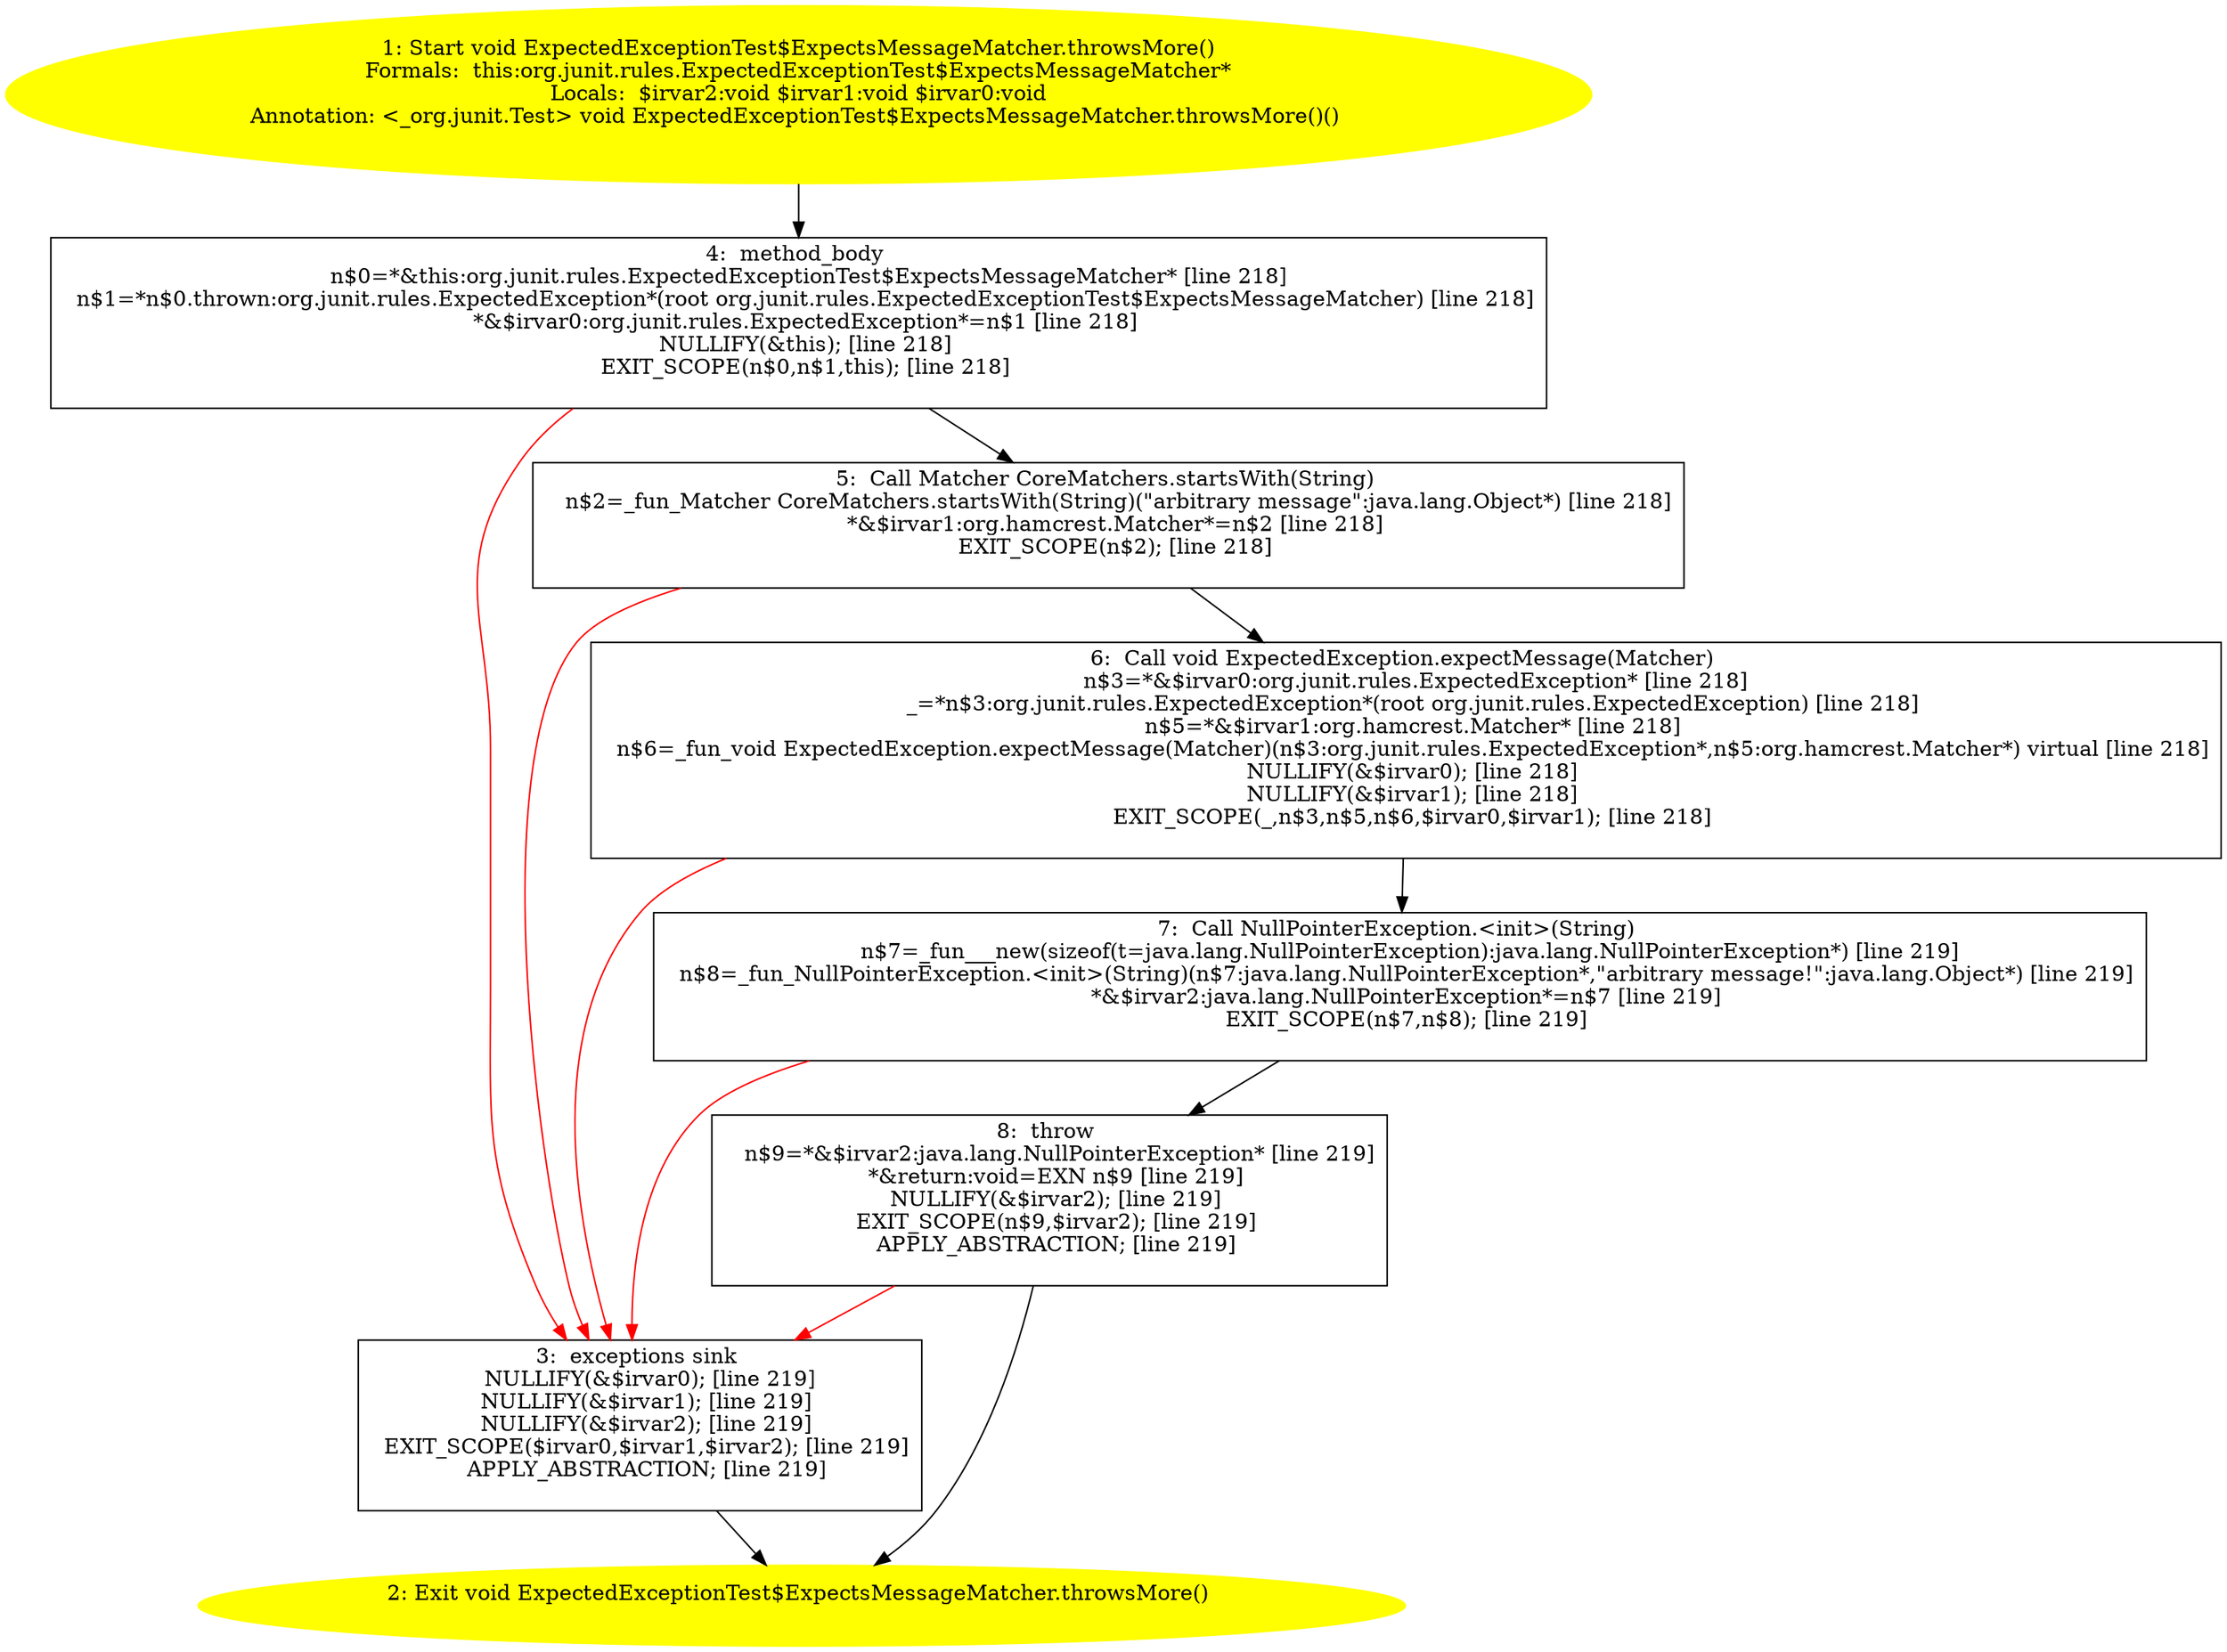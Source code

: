 /* @generated */
digraph cfg {
"org.junit.rules.ExpectedExceptionTest$ExpectsMessageMatcher.throwsMore():void.4da97bd46f2d0349b311767961a76595_1" [label="1: Start void ExpectedExceptionTest$ExpectsMessageMatcher.throwsMore()\nFormals:  this:org.junit.rules.ExpectedExceptionTest$ExpectsMessageMatcher*\nLocals:  $irvar2:void $irvar1:void $irvar0:void\nAnnotation: <_org.junit.Test> void ExpectedExceptionTest$ExpectsMessageMatcher.throwsMore()() \n  " color=yellow style=filled]
	

	 "org.junit.rules.ExpectedExceptionTest$ExpectsMessageMatcher.throwsMore():void.4da97bd46f2d0349b311767961a76595_1" -> "org.junit.rules.ExpectedExceptionTest$ExpectsMessageMatcher.throwsMore():void.4da97bd46f2d0349b311767961a76595_4" ;
"org.junit.rules.ExpectedExceptionTest$ExpectsMessageMatcher.throwsMore():void.4da97bd46f2d0349b311767961a76595_2" [label="2: Exit void ExpectedExceptionTest$ExpectsMessageMatcher.throwsMore() \n  " color=yellow style=filled]
	

"org.junit.rules.ExpectedExceptionTest$ExpectsMessageMatcher.throwsMore():void.4da97bd46f2d0349b311767961a76595_3" [label="3:  exceptions sink \n   NULLIFY(&$irvar0); [line 219]\n  NULLIFY(&$irvar1); [line 219]\n  NULLIFY(&$irvar2); [line 219]\n  EXIT_SCOPE($irvar0,$irvar1,$irvar2); [line 219]\n  APPLY_ABSTRACTION; [line 219]\n " shape="box"]
	

	 "org.junit.rules.ExpectedExceptionTest$ExpectsMessageMatcher.throwsMore():void.4da97bd46f2d0349b311767961a76595_3" -> "org.junit.rules.ExpectedExceptionTest$ExpectsMessageMatcher.throwsMore():void.4da97bd46f2d0349b311767961a76595_2" ;
"org.junit.rules.ExpectedExceptionTest$ExpectsMessageMatcher.throwsMore():void.4da97bd46f2d0349b311767961a76595_4" [label="4:  method_body \n   n$0=*&this:org.junit.rules.ExpectedExceptionTest$ExpectsMessageMatcher* [line 218]\n  n$1=*n$0.thrown:org.junit.rules.ExpectedException*(root org.junit.rules.ExpectedExceptionTest$ExpectsMessageMatcher) [line 218]\n  *&$irvar0:org.junit.rules.ExpectedException*=n$1 [line 218]\n  NULLIFY(&this); [line 218]\n  EXIT_SCOPE(n$0,n$1,this); [line 218]\n " shape="box"]
	

	 "org.junit.rules.ExpectedExceptionTest$ExpectsMessageMatcher.throwsMore():void.4da97bd46f2d0349b311767961a76595_4" -> "org.junit.rules.ExpectedExceptionTest$ExpectsMessageMatcher.throwsMore():void.4da97bd46f2d0349b311767961a76595_5" ;
	 "org.junit.rules.ExpectedExceptionTest$ExpectsMessageMatcher.throwsMore():void.4da97bd46f2d0349b311767961a76595_4" -> "org.junit.rules.ExpectedExceptionTest$ExpectsMessageMatcher.throwsMore():void.4da97bd46f2d0349b311767961a76595_3" [color="red" ];
"org.junit.rules.ExpectedExceptionTest$ExpectsMessageMatcher.throwsMore():void.4da97bd46f2d0349b311767961a76595_5" [label="5:  Call Matcher CoreMatchers.startsWith(String) \n   n$2=_fun_Matcher CoreMatchers.startsWith(String)(\"arbitrary message\":java.lang.Object*) [line 218]\n  *&$irvar1:org.hamcrest.Matcher*=n$2 [line 218]\n  EXIT_SCOPE(n$2); [line 218]\n " shape="box"]
	

	 "org.junit.rules.ExpectedExceptionTest$ExpectsMessageMatcher.throwsMore():void.4da97bd46f2d0349b311767961a76595_5" -> "org.junit.rules.ExpectedExceptionTest$ExpectsMessageMatcher.throwsMore():void.4da97bd46f2d0349b311767961a76595_6" ;
	 "org.junit.rules.ExpectedExceptionTest$ExpectsMessageMatcher.throwsMore():void.4da97bd46f2d0349b311767961a76595_5" -> "org.junit.rules.ExpectedExceptionTest$ExpectsMessageMatcher.throwsMore():void.4da97bd46f2d0349b311767961a76595_3" [color="red" ];
"org.junit.rules.ExpectedExceptionTest$ExpectsMessageMatcher.throwsMore():void.4da97bd46f2d0349b311767961a76595_6" [label="6:  Call void ExpectedException.expectMessage(Matcher) \n   n$3=*&$irvar0:org.junit.rules.ExpectedException* [line 218]\n  _=*n$3:org.junit.rules.ExpectedException*(root org.junit.rules.ExpectedException) [line 218]\n  n$5=*&$irvar1:org.hamcrest.Matcher* [line 218]\n  n$6=_fun_void ExpectedException.expectMessage(Matcher)(n$3:org.junit.rules.ExpectedException*,n$5:org.hamcrest.Matcher*) virtual [line 218]\n  NULLIFY(&$irvar0); [line 218]\n  NULLIFY(&$irvar1); [line 218]\n  EXIT_SCOPE(_,n$3,n$5,n$6,$irvar0,$irvar1); [line 218]\n " shape="box"]
	

	 "org.junit.rules.ExpectedExceptionTest$ExpectsMessageMatcher.throwsMore():void.4da97bd46f2d0349b311767961a76595_6" -> "org.junit.rules.ExpectedExceptionTest$ExpectsMessageMatcher.throwsMore():void.4da97bd46f2d0349b311767961a76595_7" ;
	 "org.junit.rules.ExpectedExceptionTest$ExpectsMessageMatcher.throwsMore():void.4da97bd46f2d0349b311767961a76595_6" -> "org.junit.rules.ExpectedExceptionTest$ExpectsMessageMatcher.throwsMore():void.4da97bd46f2d0349b311767961a76595_3" [color="red" ];
"org.junit.rules.ExpectedExceptionTest$ExpectsMessageMatcher.throwsMore():void.4da97bd46f2d0349b311767961a76595_7" [label="7:  Call NullPointerException.<init>(String) \n   n$7=_fun___new(sizeof(t=java.lang.NullPointerException):java.lang.NullPointerException*) [line 219]\n  n$8=_fun_NullPointerException.<init>(String)(n$7:java.lang.NullPointerException*,\"arbitrary message!\":java.lang.Object*) [line 219]\n  *&$irvar2:java.lang.NullPointerException*=n$7 [line 219]\n  EXIT_SCOPE(n$7,n$8); [line 219]\n " shape="box"]
	

	 "org.junit.rules.ExpectedExceptionTest$ExpectsMessageMatcher.throwsMore():void.4da97bd46f2d0349b311767961a76595_7" -> "org.junit.rules.ExpectedExceptionTest$ExpectsMessageMatcher.throwsMore():void.4da97bd46f2d0349b311767961a76595_8" ;
	 "org.junit.rules.ExpectedExceptionTest$ExpectsMessageMatcher.throwsMore():void.4da97bd46f2d0349b311767961a76595_7" -> "org.junit.rules.ExpectedExceptionTest$ExpectsMessageMatcher.throwsMore():void.4da97bd46f2d0349b311767961a76595_3" [color="red" ];
"org.junit.rules.ExpectedExceptionTest$ExpectsMessageMatcher.throwsMore():void.4da97bd46f2d0349b311767961a76595_8" [label="8:  throw \n   n$9=*&$irvar2:java.lang.NullPointerException* [line 219]\n  *&return:void=EXN n$9 [line 219]\n  NULLIFY(&$irvar2); [line 219]\n  EXIT_SCOPE(n$9,$irvar2); [line 219]\n  APPLY_ABSTRACTION; [line 219]\n " shape="box"]
	

	 "org.junit.rules.ExpectedExceptionTest$ExpectsMessageMatcher.throwsMore():void.4da97bd46f2d0349b311767961a76595_8" -> "org.junit.rules.ExpectedExceptionTest$ExpectsMessageMatcher.throwsMore():void.4da97bd46f2d0349b311767961a76595_2" ;
	 "org.junit.rules.ExpectedExceptionTest$ExpectsMessageMatcher.throwsMore():void.4da97bd46f2d0349b311767961a76595_8" -> "org.junit.rules.ExpectedExceptionTest$ExpectsMessageMatcher.throwsMore():void.4da97bd46f2d0349b311767961a76595_3" [color="red" ];
}

